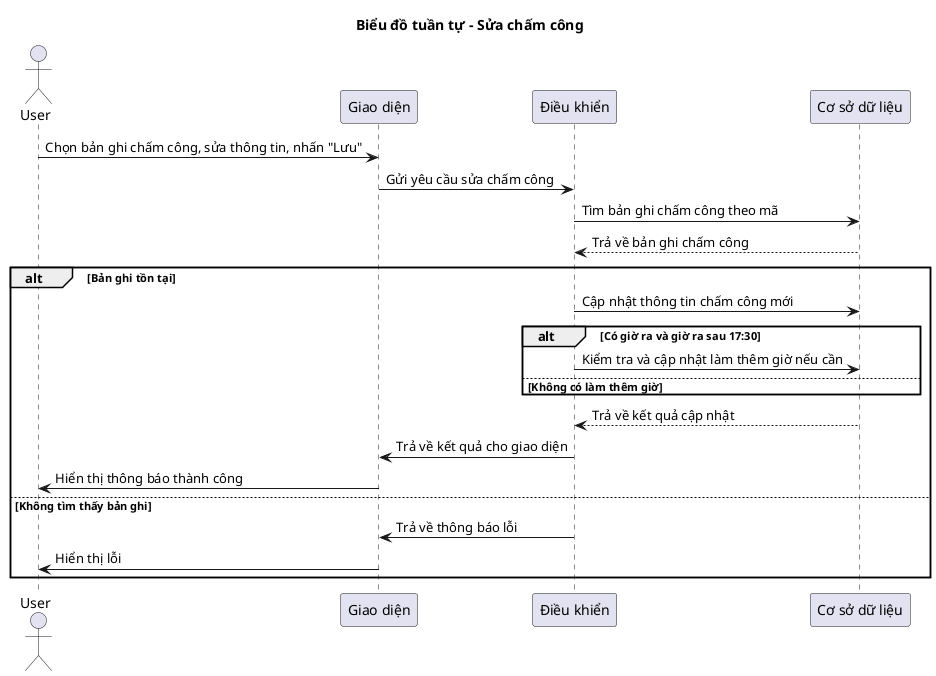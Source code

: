 @startuml
title Biểu đồ tuần tự - Sửa chấm công

actor User
participant "Giao diện" as Boundary
participant "Điều khiển" as Control
participant "Cơ sở dữ liệu" as Entity

User -> Boundary : Chọn bản ghi chấm công, sửa thông tin, nhấn "Lưu"
Boundary -> Control : Gửi yêu cầu sửa chấm công
Control -> Entity : Tìm bản ghi chấm công theo mã
Entity --> Control : Trả về bản ghi chấm công
alt Bản ghi tồn tại
    Control -> Entity : Cập nhật thông tin chấm công mới
    alt Có giờ ra và giờ ra sau 17:30
        Control -> Entity : Kiểm tra và cập nhật làm thêm giờ nếu cần
    else Không có làm thêm giờ
        note right: Không xử lý làm thêm giờ
    end
    Entity --> Control : Trả về kết quả cập nhật
    Control -> Boundary : Trả về kết quả cho giao diện
    Boundary -> User : Hiển thị thông báo thành công
else Không tìm thấy bản ghi
    Control -> Boundary : Trả về thông báo lỗi
    Boundary -> User : Hiển thị lỗi
end

@enduml